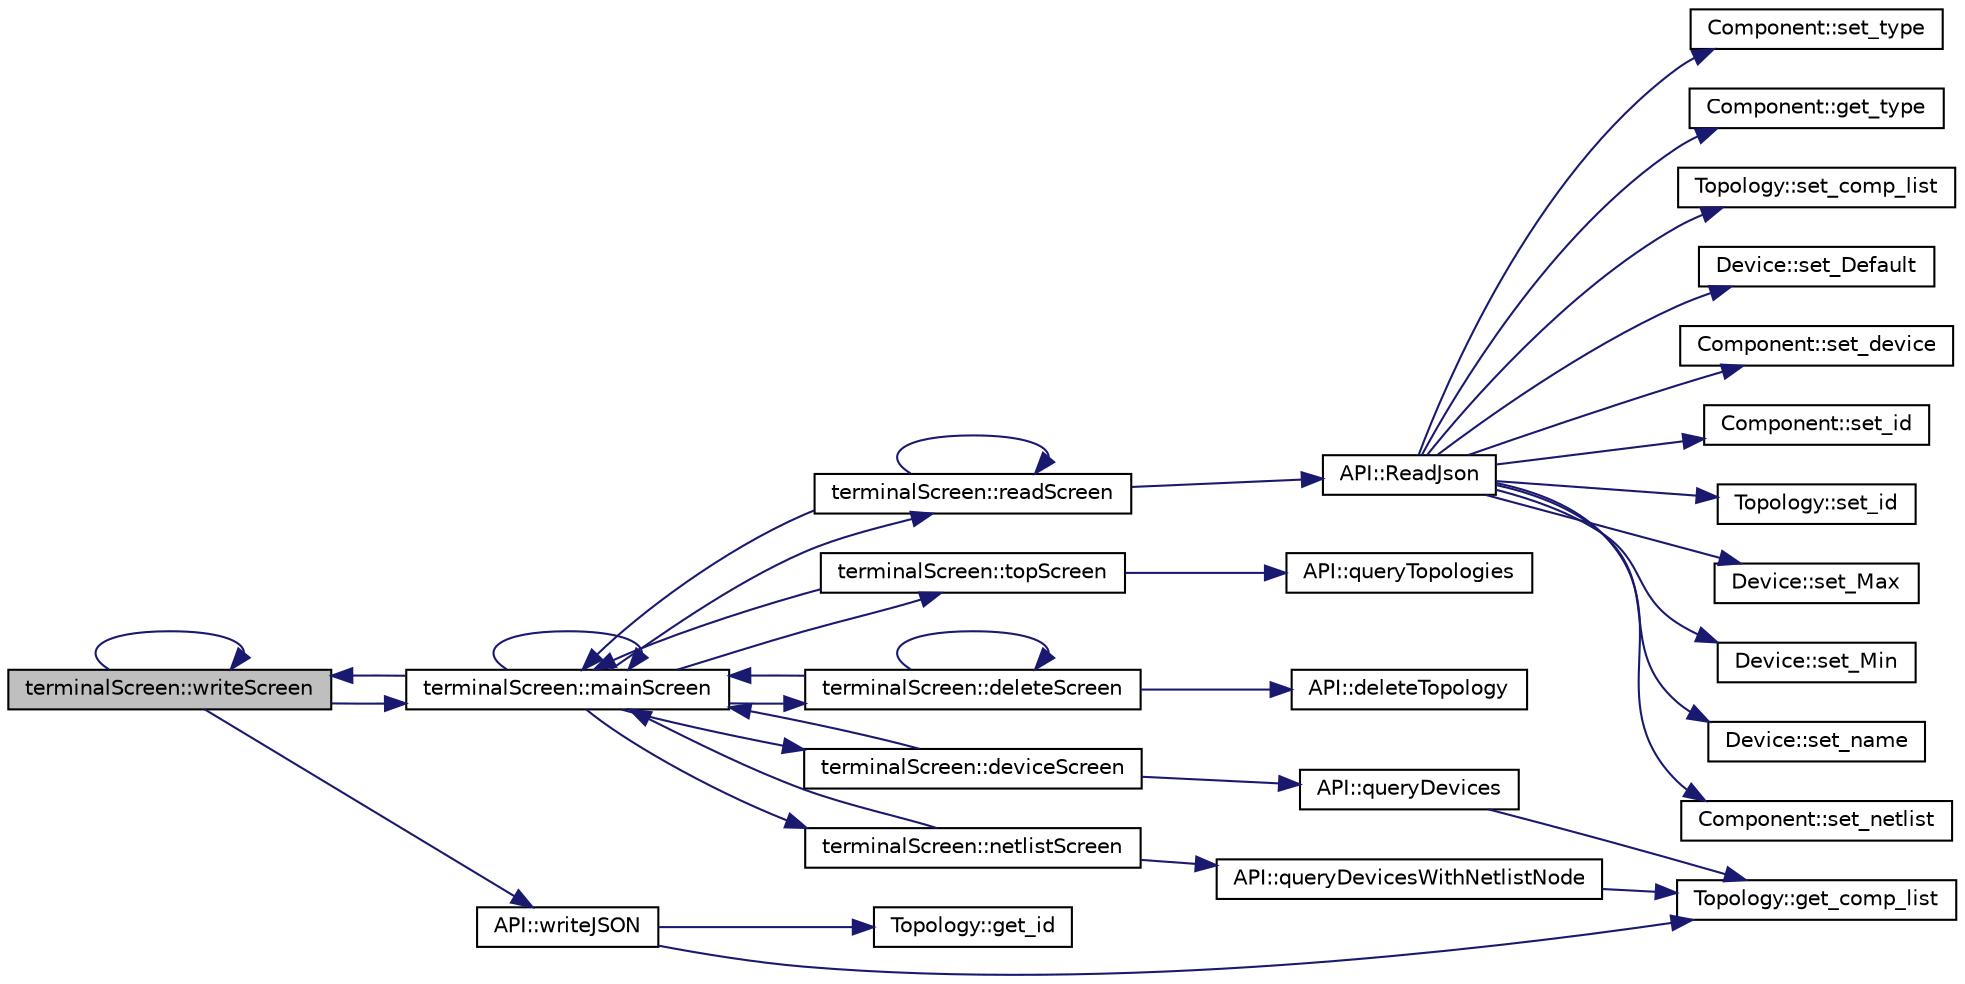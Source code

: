digraph "terminalScreen::writeScreen"
{
 // LATEX_PDF_SIZE
  edge [fontname="Helvetica",fontsize="10",labelfontname="Helvetica",labelfontsize="10"];
  node [fontname="Helvetica",fontsize="10",shape=record];
  rankdir="LR";
  Node1 [label="terminalScreen::writeScreen",height=0.2,width=0.4,color="black", fillcolor="grey75", style="filled", fontcolor="black",tooltip="this function is to show the Write Screen, getting the input from user and save the topology into jso..."];
  Node1 -> Node2 [color="midnightblue",fontsize="10",style="solid",fontname="Helvetica"];
  Node2 [label="terminalScreen::mainScreen",height=0.2,width=0.4,color="black", fillcolor="white", style="filled",URL="$classterminal_screen.html#acfccf14459fb555ef35941e7b059db2c",tooltip="this is the main screen, that uses all other screens"];
  Node2 -> Node3 [color="midnightblue",fontsize="10",style="solid",fontname="Helvetica"];
  Node3 [label="terminalScreen::deleteScreen",height=0.2,width=0.4,color="black", fillcolor="white", style="filled",URL="$classterminal_screen.html#afd94aaef4705a0f586ea9584760fff44",tooltip="this function is to show Deleting Screen, just by getting topology id from user and delete it"];
  Node3 -> Node3 [color="midnightblue",fontsize="10",style="solid",fontname="Helvetica"];
  Node3 -> Node4 [color="midnightblue",fontsize="10",style="solid",fontname="Helvetica"];
  Node4 [label="API::deleteTopology",height=0.2,width=0.4,color="black", fillcolor="white", style="filled",URL="$class_a_p_i.html#a138da53b5d41d6e3d6a46dfce8f26e4e",tooltip="a function to delete a topology from memory"];
  Node3 -> Node2 [color="midnightblue",fontsize="10",style="solid",fontname="Helvetica"];
  Node2 -> Node5 [color="midnightblue",fontsize="10",style="solid",fontname="Helvetica"];
  Node5 [label="terminalScreen::deviceScreen",height=0.2,width=0.4,color="black", fillcolor="white", style="filled",URL="$classterminal_screen.html#a67f4cf7d8f9a7d0e98a6e367dd17c425",tooltip="this function is to show Device Screen, just by getting topology id from user and get all devices in ..."];
  Node5 -> Node2 [color="midnightblue",fontsize="10",style="solid",fontname="Helvetica"];
  Node5 -> Node6 [color="midnightblue",fontsize="10",style="solid",fontname="Helvetica"];
  Node6 [label="API::queryDevices",height=0.2,width=0.4,color="black", fillcolor="white", style="filled",URL="$class_a_p_i.html#aab45842610cdd7742b02166552585179",tooltip="a function to get all components in a topolgy"];
  Node6 -> Node7 [color="midnightblue",fontsize="10",style="solid",fontname="Helvetica"];
  Node7 [label="Topology::get_comp_list",height=0.2,width=0.4,color="black", fillcolor="white", style="filled",URL="$class_topology.html#a5e0558127021080285078fccf40d9c8f",tooltip="a getter function that returns a list of components"];
  Node2 -> Node2 [color="midnightblue",fontsize="10",style="solid",fontname="Helvetica"];
  Node2 -> Node8 [color="midnightblue",fontsize="10",style="solid",fontname="Helvetica"];
  Node8 [label="terminalScreen::netlistScreen",height=0.2,width=0.4,color="black", fillcolor="white", style="filled",URL="$classterminal_screen.html#a556466bda2c82d217b32d0f44601dcb0",tooltip="this function is to show netlist Screen, just by getting topology id and netlist id from user and get..."];
  Node8 -> Node2 [color="midnightblue",fontsize="10",style="solid",fontname="Helvetica"];
  Node8 -> Node9 [color="midnightblue",fontsize="10",style="solid",fontname="Helvetica"];
  Node9 [label="API::queryDevicesWithNetlistNode",height=0.2,width=0.4,color="black", fillcolor="white", style="filled",URL="$class_a_p_i.html#a66f8c116b947a64b0c9ca3ec511a37f5",tooltip="a function to get all components connected to the input node id"];
  Node9 -> Node7 [color="midnightblue",fontsize="10",style="solid",fontname="Helvetica"];
  Node2 -> Node10 [color="midnightblue",fontsize="10",style="solid",fontname="Helvetica"];
  Node10 [label="terminalScreen::readScreen",height=0.2,width=0.4,color="black", fillcolor="white", style="filled",URL="$classterminal_screen.html#ad63ad1e4f6915aa7000777be6a6f9b77",tooltip="this function is to show ReadScreen, to get the input from user and read the json file"];
  Node10 -> Node2 [color="midnightblue",fontsize="10",style="solid",fontname="Helvetica"];
  Node10 -> Node11 [color="midnightblue",fontsize="10",style="solid",fontname="Helvetica"];
  Node11 [label="API::ReadJson",height=0.2,width=0.4,color="black", fillcolor="white", style="filled",URL="$class_a_p_i.html#ad40d53b26cac5b4f8d5e783c2955e383",tooltip="a function to read topology from json file and save it in memory"];
  Node11 -> Node12 [color="midnightblue",fontsize="10",style="solid",fontname="Helvetica"];
  Node12 [label="Component::get_type",height=0.2,width=0.4,color="black", fillcolor="white", style="filled",URL="$class_component.html#a836357d61b8a7b02c02b8d6c69c53977",tooltip="a getter functio that returns the type of the component"];
  Node11 -> Node13 [color="midnightblue",fontsize="10",style="solid",fontname="Helvetica"];
  Node13 [label="Topology::set_comp_list",height=0.2,width=0.4,color="black", fillcolor="white", style="filled",URL="$class_topology.html#a9565405b379156b67f445c66606b78a3",tooltip="setter of the component list"];
  Node11 -> Node14 [color="midnightblue",fontsize="10",style="solid",fontname="Helvetica"];
  Node14 [label="Device::set_Default",height=0.2,width=0.4,color="black", fillcolor="white", style="filled",URL="$class_device.html#a44cd3b15f0e9a16cff36157653d6820c",tooltip="a setter function to set the defualt value of this device"];
  Node11 -> Node15 [color="midnightblue",fontsize="10",style="solid",fontname="Helvetica"];
  Node15 [label="Component::set_device",height=0.2,width=0.4,color="black", fillcolor="white", style="filled",URL="$class_component.html#a47ddd067e46adf515094ce11659d7369",tooltip="setter function to set the core device of the component"];
  Node11 -> Node16 [color="midnightblue",fontsize="10",style="solid",fontname="Helvetica"];
  Node16 [label="Component::set_id",height=0.2,width=0.4,color="black", fillcolor="white", style="filled",URL="$class_component.html#aef59c1890d51e3dd6979aeff5262776b",tooltip="setter function to set the id of the component"];
  Node11 -> Node17 [color="midnightblue",fontsize="10",style="solid",fontname="Helvetica"];
  Node17 [label="Topology::set_id",height=0.2,width=0.4,color="black", fillcolor="white", style="filled",URL="$class_topology.html#a2e57c3509788126a4427771a9e737c3b",tooltip="id setter for topology"];
  Node11 -> Node18 [color="midnightblue",fontsize="10",style="solid",fontname="Helvetica"];
  Node18 [label="Device::set_Max",height=0.2,width=0.4,color="black", fillcolor="white", style="filled",URL="$class_device.html#aed16b99dbcd7b28d307adc668bda8dd3",tooltip="a setter function to set the max value of this device"];
  Node11 -> Node19 [color="midnightblue",fontsize="10",style="solid",fontname="Helvetica"];
  Node19 [label="Device::set_Min",height=0.2,width=0.4,color="black", fillcolor="white", style="filled",URL="$class_device.html#ad74f349907b01a87ace4ea100f3b50e6",tooltip="a setter function to set the min value of this device"];
  Node11 -> Node20 [color="midnightblue",fontsize="10",style="solid",fontname="Helvetica"];
  Node20 [label="Device::set_name",height=0.2,width=0.4,color="black", fillcolor="white", style="filled",URL="$class_device.html#afb33bd52da144fe736e1fbc5b35fedeb",tooltip="a setter function to set the name of this device"];
  Node11 -> Node21 [color="midnightblue",fontsize="10",style="solid",fontname="Helvetica"];
  Node21 [label="Component::set_netlist",height=0.2,width=0.4,color="black", fillcolor="white", style="filled",URL="$class_component.html#acc09295cfdde71805474cabf1520b46b",tooltip="setter function to set the netlist map of this component"];
  Node11 -> Node22 [color="midnightblue",fontsize="10",style="solid",fontname="Helvetica"];
  Node22 [label="Component::set_type",height=0.2,width=0.4,color="black", fillcolor="white", style="filled",URL="$class_component.html#a2806b4c471f8063159073832a4998c56",tooltip="setter function to set the type of the component"];
  Node10 -> Node10 [color="midnightblue",fontsize="10",style="solid",fontname="Helvetica"];
  Node2 -> Node23 [color="midnightblue",fontsize="10",style="solid",fontname="Helvetica"];
  Node23 [label="terminalScreen::topScreen",height=0.2,width=0.4,color="black", fillcolor="white", style="filled",URL="$classterminal_screen.html#a3aae6a9bebeba8f25b0d1276d08d5cbd",tooltip="this function to show all Topology screen, the goal of this function is to get all topologies in memo..."];
  Node23 -> Node2 [color="midnightblue",fontsize="10",style="solid",fontname="Helvetica"];
  Node23 -> Node24 [color="midnightblue",fontsize="10",style="solid",fontname="Helvetica"];
  Node24 [label="API::queryTopologies",height=0.2,width=0.4,color="black", fillcolor="white", style="filled",URL="$class_a_p_i.html#a006fa8d66c2b8e4ea64ccf07c195e43b",tooltip="a function to return all topologies in memory"];
  Node2 -> Node1 [color="midnightblue",fontsize="10",style="solid",fontname="Helvetica"];
  Node1 -> Node25 [color="midnightblue",fontsize="10",style="solid",fontname="Helvetica"];
  Node25 [label="API::writeJSON",height=0.2,width=0.4,color="black", fillcolor="white", style="filled",URL="$class_a_p_i.html#a3219a5b09fee06d542b842dc92ad6ada",tooltip="a function to save a topology in json file"];
  Node25 -> Node7 [color="midnightblue",fontsize="10",style="solid",fontname="Helvetica"];
  Node25 -> Node26 [color="midnightblue",fontsize="10",style="solid",fontname="Helvetica"];
  Node26 [label="Topology::get_id",height=0.2,width=0.4,color="black", fillcolor="white", style="filled",URL="$class_topology.html#a67c352627722349fc8280a94d1d531c1",tooltip="a getter function to get id of the topolgy"];
  Node1 -> Node1 [color="midnightblue",fontsize="10",style="solid",fontname="Helvetica"];
}
